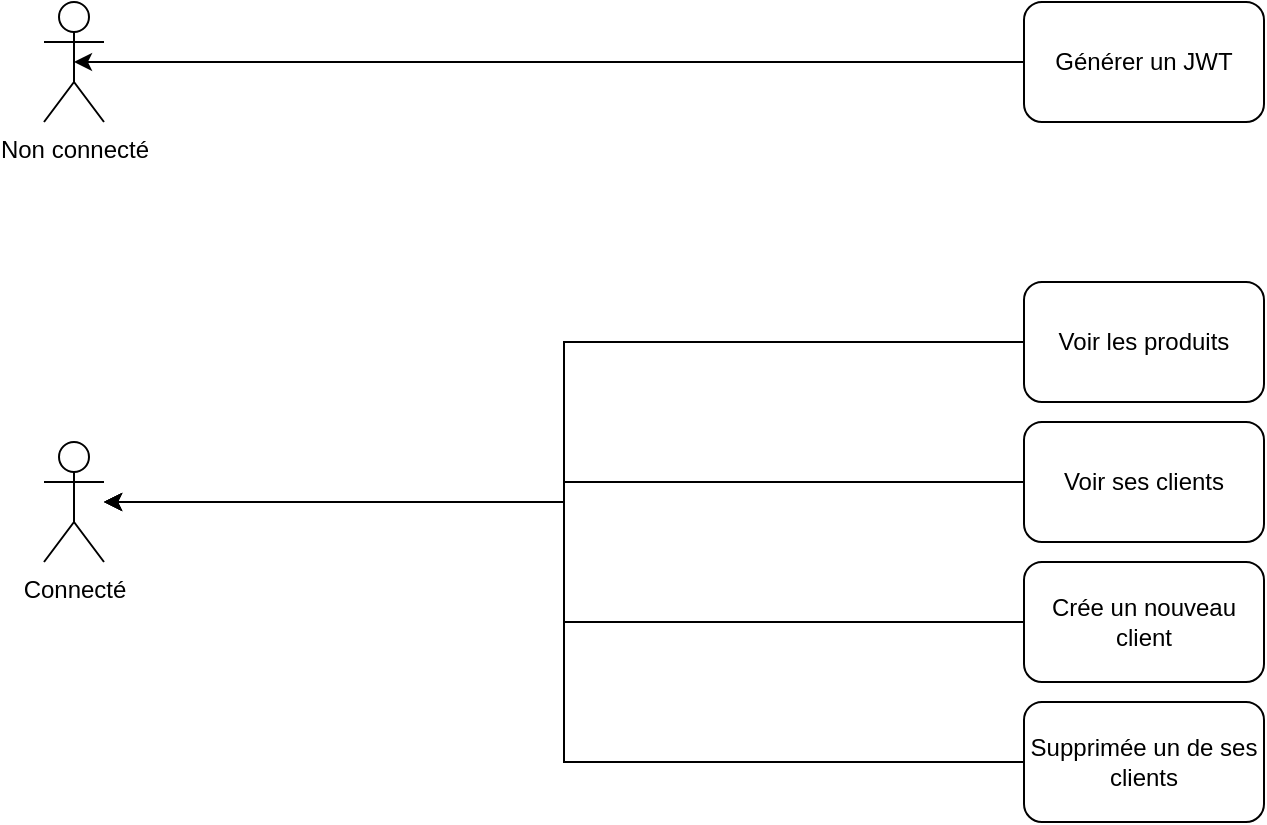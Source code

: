 <mxfile version="20.2.7" type="device"><diagram id="i-SEy2eW5lGjdxMQW6he" name="Page-1"><mxGraphModel dx="1662" dy="754" grid="1" gridSize="10" guides="1" tooltips="1" connect="1" arrows="1" fold="1" page="1" pageScale="1" pageWidth="827" pageHeight="1169" math="0" shadow="0"><root><mxCell id="0"/><mxCell id="1" parent="0"/><mxCell id="0IwdSvMGWNGoZqkYJ9OA-1" value="Non connecté" style="shape=umlActor;verticalLabelPosition=bottom;verticalAlign=top;html=1;outlineConnect=0;" vertex="1" parent="1"><mxGeometry x="90" y="30" width="30" height="60" as="geometry"/></mxCell><mxCell id="0IwdSvMGWNGoZqkYJ9OA-3" style="edgeStyle=orthogonalEdgeStyle;rounded=0;orthogonalLoop=1;jettySize=auto;html=1;entryX=0.5;entryY=0.5;entryDx=0;entryDy=0;entryPerimeter=0;" edge="1" parent="1" source="0IwdSvMGWNGoZqkYJ9OA-2" target="0IwdSvMGWNGoZqkYJ9OA-1"><mxGeometry relative="1" as="geometry"/></mxCell><mxCell id="0IwdSvMGWNGoZqkYJ9OA-2" value="Générer un JWT" style="rounded=1;whiteSpace=wrap;html=1;" vertex="1" parent="1"><mxGeometry x="580" y="30" width="120" height="60" as="geometry"/></mxCell><mxCell id="0IwdSvMGWNGoZqkYJ9OA-4" value="Connecté" style="shape=umlActor;verticalLabelPosition=bottom;verticalAlign=top;html=1;outlineConnect=0;" vertex="1" parent="1"><mxGeometry x="90" y="250" width="30" height="60" as="geometry"/></mxCell><mxCell id="0IwdSvMGWNGoZqkYJ9OA-9" style="edgeStyle=orthogonalEdgeStyle;rounded=0;orthogonalLoop=1;jettySize=auto;html=1;" edge="1" parent="1" source="0IwdSvMGWNGoZqkYJ9OA-5" target="0IwdSvMGWNGoZqkYJ9OA-4"><mxGeometry relative="1" as="geometry"><Array as="points"><mxPoint x="350" y="200"/><mxPoint x="350" y="280"/></Array></mxGeometry></mxCell><mxCell id="0IwdSvMGWNGoZqkYJ9OA-5" value="Voir les produits" style="rounded=1;whiteSpace=wrap;html=1;" vertex="1" parent="1"><mxGeometry x="580" y="170" width="120" height="60" as="geometry"/></mxCell><mxCell id="0IwdSvMGWNGoZqkYJ9OA-10" style="edgeStyle=orthogonalEdgeStyle;rounded=0;orthogonalLoop=1;jettySize=auto;html=1;" edge="1" parent="1" source="0IwdSvMGWNGoZqkYJ9OA-6" target="0IwdSvMGWNGoZqkYJ9OA-4"><mxGeometry relative="1" as="geometry"/></mxCell><mxCell id="0IwdSvMGWNGoZqkYJ9OA-6" value="Voir ses clients" style="rounded=1;whiteSpace=wrap;html=1;" vertex="1" parent="1"><mxGeometry x="580" y="240" width="120" height="60" as="geometry"/></mxCell><mxCell id="0IwdSvMGWNGoZqkYJ9OA-13" style="edgeStyle=orthogonalEdgeStyle;rounded=0;orthogonalLoop=1;jettySize=auto;html=1;" edge="1" parent="1" source="0IwdSvMGWNGoZqkYJ9OA-7"><mxGeometry relative="1" as="geometry"><mxPoint x="120" y="280" as="targetPoint"/><Array as="points"><mxPoint x="350" y="340"/><mxPoint x="350" y="280"/></Array></mxGeometry></mxCell><mxCell id="0IwdSvMGWNGoZqkYJ9OA-7" value="Crée un nouveau client" style="rounded=1;whiteSpace=wrap;html=1;" vertex="1" parent="1"><mxGeometry x="580" y="310" width="120" height="60" as="geometry"/></mxCell><mxCell id="0IwdSvMGWNGoZqkYJ9OA-12" style="edgeStyle=orthogonalEdgeStyle;rounded=0;orthogonalLoop=1;jettySize=auto;html=1;" edge="1" parent="1" source="0IwdSvMGWNGoZqkYJ9OA-8" target="0IwdSvMGWNGoZqkYJ9OA-4"><mxGeometry relative="1" as="geometry"><Array as="points"><mxPoint x="350" y="410"/><mxPoint x="350" y="280"/></Array></mxGeometry></mxCell><mxCell id="0IwdSvMGWNGoZqkYJ9OA-8" value="Supprimée un de ses clients" style="rounded=1;whiteSpace=wrap;html=1;" vertex="1" parent="1"><mxGeometry x="580" y="380" width="120" height="60" as="geometry"/></mxCell></root></mxGraphModel></diagram></mxfile>